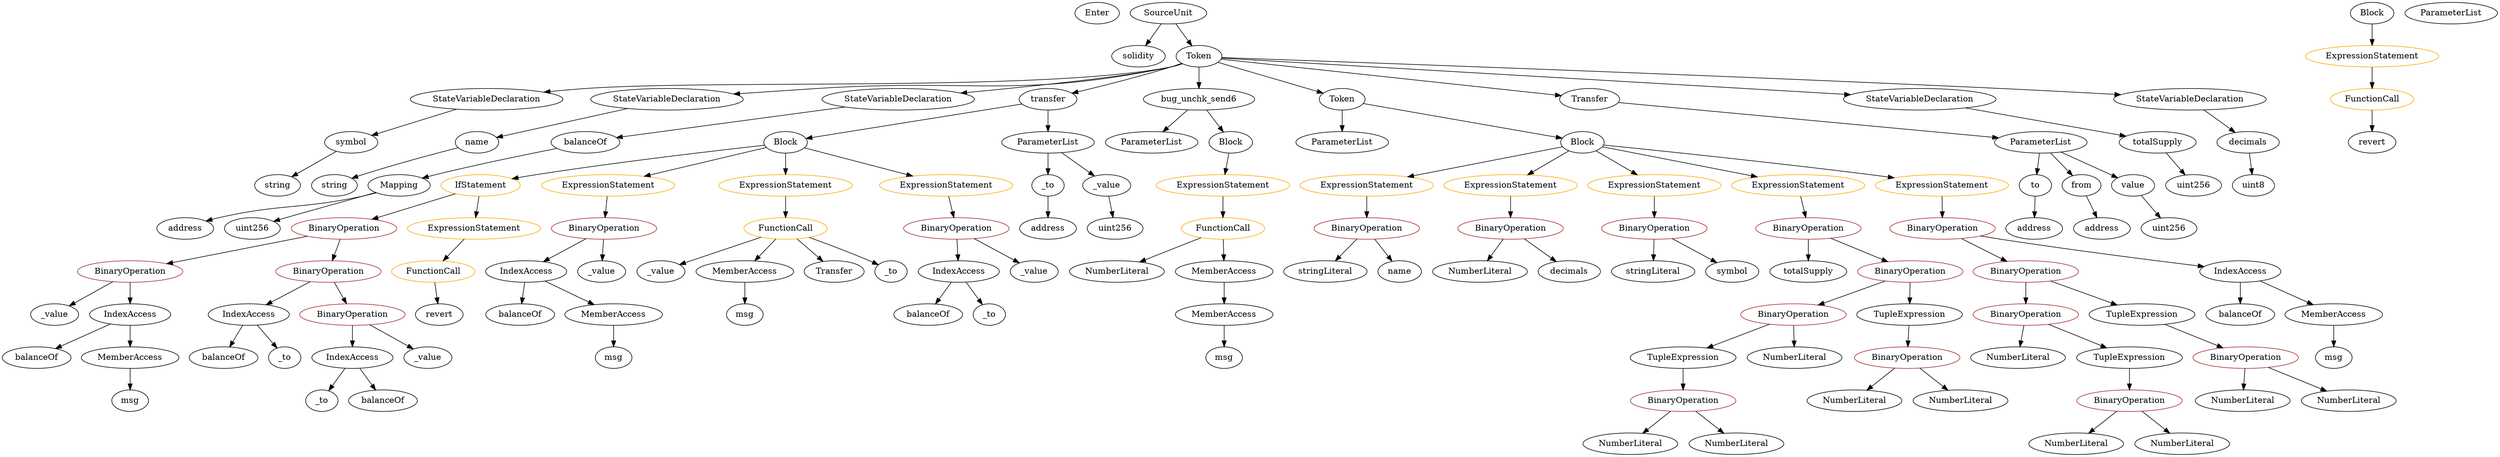 strict digraph {
	graph [bb="0,0,3559.1,756"];
	node [label="\N"];
	Enter	[height=0.5,
		pos="1607.6,738",
		width=0.83628];
	Identifier__value_4	[color=black,
		height=0.5,
		label=_value,
		pos="963.57,306",
		width=0.96103];
	VariableDeclaration_decimals	[color=black,
		height=0.5,
		label=decimals,
		pos="3207.6,522",
		width=1.1967];
	ElementaryTypeName_uint8	[color=black,
		height=0.5,
		label=uint8,
		pos="3216.6,450",
		width=0.7947];
	VariableDeclaration_decimals -> ElementaryTypeName_uint8	[pos="e,3214.4,468.1 3209.8,503.7 3210.7,496.32 3211.9,487.52 3212.9,479.25"];
	Block_Unnamed_3	[color=black,
		height=0.5,
		label=Block,
		pos="3385.6,738",
		width=0.90558];
	ExpressionStatement_Unnamed_10	[color=orange,
		height=0.5,
		label=ExpressionStatement,
		pos="3385.6,666",
		width=2.458];
	Block_Unnamed_3 -> ExpressionStatement_Unnamed_10	[pos="e,3385.6,684.1 3385.6,719.7 3385.6,712.41 3385.6,703.73 3385.6,695.54"];
	IndexAccess_Unnamed_2	[color=black,
		height=0.5,
		label=IndexAccess,
		pos="518.57,162",
		width=1.6402];
	Identifier__to	[color=black,
		height=0.5,
		label=_to,
		pos="471.57,90",
		width=0.75];
	IndexAccess_Unnamed_2 -> Identifier__to	[pos="e,482.2,106.83 507.19,144.05 501.61,135.73 494.76,125.54 488.57,116.32"];
	Identifier_balanceOf_2	[color=black,
		height=0.5,
		label=balanceOf,
		pos="565.57,90",
		width=1.3491];
	IndexAccess_Unnamed_2 -> Identifier_balanceOf_2	[pos="e,554.3,107.79 529.95,144.05 535.37,135.97 541.99,126.12 548.04,117.11"];
	NumberLiteral_Unnamed_3	[color=black,
		height=0.5,
		label=NumberLiteral,
		pos="2666.6,90",
		width=1.765];
	Identifier_revert	[color=black,
		height=0.5,
		label=revert,
		pos="639.57,234",
		width=0.87786];
	ElementaryTypeName_string	[color=black,
		height=0.5,
		label=string,
		pos="518.57,450",
		width=0.864];
	ParameterList_Unnamed_4	[color=black,
		height=0.5,
		label=ParameterList,
		pos="3497.6,738",
		width=1.7095];
	BinaryOperation_Unnamed_7	[color=brown,
		height=0.5,
		label=BinaryOperation,
		pos="2903.6,234",
		width=1.9867];
	NumberLiteral_Unnamed_5	[color=black,
		height=0.5,
		label=NumberLiteral,
		pos="2891.6,162",
		width=1.765];
	BinaryOperation_Unnamed_7 -> NumberLiteral_Unnamed_5	[pos="e,2894.5,180.1 2900.6,215.7 2899.3,208.32 2897.8,199.52 2896.4,191.25"];
	TupleExpression_Unnamed_2	[color=black,
		height=0.5,
		label=TupleExpression,
		pos="3046.6,162",
		width=2.0422];
	BinaryOperation_Unnamed_7 -> TupleExpression_Unnamed_2	[pos="e,3014.9,178.49 2935.3,217.46 2955.8,207.45 2982.6,194.32 3004.8,183.46"];
	BinaryOperation_Unnamed_12	[color=brown,
		height=0.5,
		label=BinaryOperation,
		pos="2179.6,378",
		width=1.9867];
	NumberLiteral_Unnamed_10	[color=black,
		height=0.5,
		label=NumberLiteral,
		pos="2139.6,306",
		width=1.765];
	BinaryOperation_Unnamed_12 -> NumberLiteral_Unnamed_10	[pos="e,2149.3,324.1 2169.7,359.7 2165.2,351.9 2159.9,342.51 2154.9,333.83"];
	Identifier_decimals	[color=black,
		height=0.5,
		label=decimals,
		pos="2264.6,306",
		width=1.1967];
	BinaryOperation_Unnamed_12 -> Identifier_decimals	[pos="e,2245.7,322.51 2199.7,360.41 2210.8,351.26 2224.8,339.76 2236.9,329.78"];
	NumberLiteral_Unnamed_11	[color=black,
		height=0.5,
		label=NumberLiteral,
		pos="1633.6,306",
		width=1.765];
	stringLiteral_Unnamed	[color=black,
		height=0.5,
		label=stringLiteral,
		pos="1925.6,306",
		width=1.5016];
	ExpressionStatement_Unnamed_2	[color=orange,
		height=0.5,
		label=ExpressionStatement,
		pos="1984.6,450",
		width=2.458];
	BinaryOperation_Unnamed_10	[color=brown,
		height=0.5,
		label=BinaryOperation,
		pos="1984.6,378",
		width=1.9867];
	ExpressionStatement_Unnamed_2 -> BinaryOperation_Unnamed_10	[pos="e,1984.6,396.1 1984.6,431.7 1984.6,424.41 1984.6,415.73 1984.6,407.54"];
	NumberLiteral_Unnamed_7	[color=black,
		height=0.5,
		label=NumberLiteral,
		pos="2973.6,18",
		width=1.765];
	StateVariableDeclaration_Unnamed_1	[color=black,
		height=0.5,
		label=StateVariableDeclaration,
		pos="819.57,594",
		width=2.8184];
	VariableDeclaration_symbol	[color=black,
		height=0.5,
		label=symbol,
		pos="502.57,522",
		width=1.0581];
	StateVariableDeclaration_Unnamed_1 -> VariableDeclaration_symbol	[pos="e,536.45,530.48 757.7,579.34 695.96,565.7 602.6,545.09 547.59,532.94"];
	ElementaryTypeName_string_1	[color=black,
		height=0.5,
		label=string,
		pos="438.57,450",
		width=0.864];
	VariableDeclaration_symbol -> ElementaryTypeName_string_1	[pos="e,452.59,466.34 488.05,505.12 479.83,496.13 469.4,484.72 460.23,474.7"];
	PragmaDirective_solidity	[color=black,
		height=0.5,
		label=solidity,
		pos="1663.6,666",
		width=1.0442];
	FunctionCall_Unnamed_2	[color=orange,
		height=0.5,
		label=FunctionCall,
		pos="1115.6,378",
		width=1.6125];
	FunctionCall_Unnamed_2 -> Identifier__value_4	[pos="e,988.98,318.7 1084.1,362.5 1059.4,351.14 1025.1,335.35 999.42,323.51"];
	MemberAccess_Unnamed_5	[color=black,
		height=0.5,
		label=MemberAccess,
		pos="1085.6,306",
		width=1.9174];
	FunctionCall_Unnamed_2 -> MemberAccess_Unnamed_5	[pos="e,1092.9,324.1 1108.2,359.7 1104.9,352.15 1101,343.12 1097.4,334.68"];
	Identifier_Transfer	[color=black,
		height=0.5,
		label=Transfer,
		pos="1214.6,306",
		width=1.1689];
	FunctionCall_Unnamed_2 -> Identifier_Transfer	[pos="e,1193.5,321.86 1138,361.12 1151.7,351.45 1169.3,338.99 1184.2,328.46"];
	Identifier__to_3	[color=black,
		height=0.5,
		label=_to,
		pos="1301.6,306",
		width=0.75];
	FunctionCall_Unnamed_2 -> Identifier__to_3	[pos="e,1280.4,317.43 1154.8,364.34 1185.3,354.22 1228.5,339.24 1265.6,324 1267.1,323.38 1268.6,322.72 1270.2,322.05"];
	BinaryOperation_Unnamed_9	[color=brown,
		height=0.5,
		label=BinaryOperation,
		pos="3209.6,162",
		width=1.9867];
	NumberLiteral_Unnamed_8	[color=black,
		height=0.5,
		label=NumberLiteral,
		pos="3204.6,90",
		width=1.765];
	BinaryOperation_Unnamed_9 -> NumberLiteral_Unnamed_8	[pos="e,3205.8,108.1 3208.3,143.7 3207.8,136.41 3207.2,127.73 3206.6,119.54"];
	NumberLiteral_Unnamed_9	[color=black,
		height=0.5,
		label=NumberLiteral,
		pos="3349.6,90",
		width=1.765];
	BinaryOperation_Unnamed_9 -> NumberLiteral_Unnamed_9	[pos="e,3319.1,106.25 3240.6,145.46 3260.7,135.43 3287.1,122.26 3308.8,111.38"];
	TupleExpression_Unnamed_3	[color=black,
		height=0.5,
		label=TupleExpression,
		pos="3066.6,234",
		width=2.0422];
	TupleExpression_Unnamed_3 -> BinaryOperation_Unnamed_9	[pos="e,3177.9,178.49 3098.3,217.46 3118.8,207.45 3145.6,194.32 3167.8,183.46"];
	ExpressionStatement_Unnamed_4	[color=orange,
		height=0.5,
		label=ExpressionStatement,
		pos="2179.6,450",
		width=2.458];
	ExpressionStatement_Unnamed_4 -> BinaryOperation_Unnamed_12	[pos="e,2179.6,396.1 2179.6,431.7 2179.6,424.41 2179.6,415.73 2179.6,407.54"];
	BinaryOperation_Unnamed_14	[color=brown,
		height=0.5,
		label=BinaryOperation,
		pos="184.57,306",
		width=1.9867];
	Identifier__value	[color=black,
		height=0.5,
		label=_value,
		pos="72.569,234",
		width=0.96103];
	BinaryOperation_Unnamed_14 -> Identifier__value	[pos="e,93.899,248.33 158.59,288.76 142.17,278.5 120.86,265.18 103.56,254.37"];
	IndexAccess_Unnamed_1	[color=black,
		height=0.5,
		label=IndexAccess,
		pos="184.57,234",
		width=1.6402];
	BinaryOperation_Unnamed_14 -> IndexAccess_Unnamed_1	[pos="e,184.57,252.1 184.57,287.7 184.57,280.41 184.57,271.73 184.57,263.54"];
	NumberLiteral_Unnamed_2	[color=black,
		height=0.5,
		label=NumberLiteral,
		pos="2353.6,18",
		width=1.765];
	BinaryOperation_Unnamed_6	[color=brown,
		height=0.5,
		label=BinaryOperation,
		pos="2903.6,306",
		width=1.9867];
	BinaryOperation_Unnamed_6 -> BinaryOperation_Unnamed_7	[pos="e,2903.6,252.1 2903.6,287.7 2903.6,280.41 2903.6,271.73 2903.6,263.54"];
	BinaryOperation_Unnamed_6 -> TupleExpression_Unnamed_3	[pos="e,3031.1,250.23 2938.5,289.98 2962.5,279.67 2994.7,265.88 3020.7,254.69"];
	Identifier_balanceOf_5	[color=black,
		height=0.5,
		label=balanceOf,
		pos="1358.6,234",
		width=1.3491];
	TupleExpression_Unnamed	[color=black,
		height=0.5,
		label=TupleExpression,
		pos="2425.6,162",
		width=2.0422];
	BinaryOperation_Unnamed_3	[color=brown,
		height=0.5,
		label=BinaryOperation,
		pos="2425.6,90",
		width=1.9867];
	TupleExpression_Unnamed -> BinaryOperation_Unnamed_3	[pos="e,2425.6,108.1 2425.6,143.7 2425.6,136.41 2425.6,127.73 2425.6,119.54"];
	ExpressionStatement_Unnamed_3	[color=orange,
		height=0.5,
		label=ExpressionStatement,
		pos="2374.6,450",
		width=2.458];
	BinaryOperation_Unnamed_11	[color=brown,
		height=0.5,
		label=BinaryOperation,
		pos="2379.6,378",
		width=1.9867];
	ExpressionStatement_Unnamed_3 -> BinaryOperation_Unnamed_11	[pos="e,2378.3,396.1 2375.8,431.7 2376.3,424.41 2376.9,415.73 2377.5,407.54"];
	StateVariableDeclaration_Unnamed	[color=black,
		height=0.5,
		label=StateVariableDeclaration,
		pos="1105.6,594",
		width=2.8184];
	VariableDeclaration_name	[color=black,
		height=0.5,
		label=name,
		pos="635.57,522",
		width=0.83628];
	StateVariableDeclaration_Unnamed -> VariableDeclaration_name	[pos="e,664.61,527.33 1029.5,581.68 928.71,566.66 754.39,540.7 675.91,529.01"];
	ElementaryTypeName_address	[color=black,
		height=0.5,
		label=address,
		pos="317.57,378",
		width=1.0996];
	NumberLiteral_Unnamed_4	[color=black,
		height=0.5,
		label=NumberLiteral,
		pos="2811.6,90",
		width=1.765];
	Identifier_balanceOf_4	[color=black,
		height=0.5,
		label=balanceOf,
		pos="755.57,234",
		width=1.3491];
	Identifier_balanceOf_3	[color=black,
		height=0.5,
		label=balanceOf,
		pos="320.57,162",
		width=1.3491];
	BinaryOperation_Unnamed_8	[color=brown,
		height=0.5,
		label=BinaryOperation,
		pos="3046.6,90",
		width=1.9867];
	TupleExpression_Unnamed_2 -> BinaryOperation_Unnamed_8	[pos="e,3046.6,108.1 3046.6,143.7 3046.6,136.41 3046.6,127.73 3046.6,119.54"];
	ElementaryTypeName_address_3	[color=black,
		height=0.5,
		label=address,
		pos="1533.6,378",
		width=1.0996];
	NumberLiteral_Unnamed	[color=black,
		height=0.5,
		label=NumberLiteral,
		pos="2580.6,162",
		width=1.765];
	FunctionCall_Unnamed	[color=orange,
		height=0.5,
		label=FunctionCall,
		pos="1784.6,378",
		width=1.6125];
	FunctionCall_Unnamed -> NumberLiteral_Unnamed_11	[pos="e,1665.9,321.97 1753.3,362.5 1730.9,352.12 1700.5,338.04 1676,326.66"];
	MemberAccess_Unnamed_1	[color=black,
		height=0.5,
		label=MemberAccess,
		pos="1784.6,306",
		width=1.9174];
	FunctionCall_Unnamed -> MemberAccess_Unnamed_1	[pos="e,1784.6,324.1 1784.6,359.7 1784.6,352.41 1784.6,343.73 1784.6,335.54"];
	FunctionCall_Unnamed_1	[color=orange,
		height=0.5,
		label=FunctionCall,
		pos="629.57,306",
		width=1.6125];
	FunctionCall_Unnamed_1 -> Identifier_revert	[pos="e,637.13,252.1 632.04,287.7 633.09,280.32 634.35,271.52 635.53,263.25"];
	ElementaryTypeName_uint256_1	[color=black,
		height=0.5,
		label=uint256,
		pos="412.57,378",
		width=1.0442];
	Identifier__value_1	[color=black,
		height=0.5,
		label=_value,
		pos="630.57,162",
		width=0.96103];
	BinaryOperation_Unnamed_17	[color=brown,
		height=0.5,
		label=BinaryOperation,
		pos="895.57,378",
		width=1.9867];
	IndexAccess_Unnamed_4	[color=black,
		height=0.5,
		label=IndexAccess,
		pos="764.57,306",
		width=1.6402];
	BinaryOperation_Unnamed_17 -> IndexAccess_Unnamed_4	[pos="e,792.97,322.18 866.17,361.29 847.54,351.34 823.25,338.35 803.08,327.58"];
	Identifier__value_2	[color=black,
		height=0.5,
		label=_value,
		pos="876.57,306",
		width=0.96103];
	BinaryOperation_Unnamed_17 -> Identifier__value_2	[pos="e,881.21,324.1 890.87,359.7 888.85,352.24 886.43,343.32 884.16,334.97"];
	Identifier_balanceOf_1	[color=black,
		height=0.5,
		label=balanceOf,
		pos="48.569,162",
		width=1.3491];
	Identifier__to_1	[color=black,
		height=0.5,
		label=_to,
		pos="414.57,162",
		width=0.75];
	VariableDeclaration_to	[color=black,
		height=0.5,
		label=to,
		pos="2897.6,450",
		width=0.75];
	ElementaryTypeName_address_2	[color=black,
		height=0.5,
		label=address,
		pos="2895.6,378",
		width=1.0996];
	VariableDeclaration_to -> ElementaryTypeName_address_2	[pos="e,2896.1,396.1 2897.1,431.7 2896.9,424.41 2896.6,415.73 2896.4,407.54"];
	IndexAccess_Unnamed_4 -> Identifier_balanceOf_4	[pos="e,757.77,252.1 762.34,287.7 761.4,280.32 760.26,271.52 759.2,263.25"];
	MemberAccess_Unnamed_4	[color=black,
		height=0.5,
		label=MemberAccess,
		pos="891.57,234",
		width=1.9174];
	IndexAccess_Unnamed_4 -> MemberAccess_Unnamed_4	[pos="e,863.19,250.64 792.13,289.81 810.02,279.95 833.59,266.96 853.29,256.1"];
	Block_Unnamed_2	[color=black,
		height=0.5,
		label=Block,
		pos="1115.6,522",
		width=0.90558];
	IfStatement_Unnamed	[color=orange,
		height=0.5,
		label=IfStatement,
		pos="726.57,450",
		width=1.4739];
	Block_Unnamed_2 -> IfStatement_Unnamed	[pos="e,771.87,459.66 1084.6,515.62 1030.2,506.17 914.32,485.89 816.57,468 805.66,466 794.01,463.83 782.84,461.73"];
	ExpressionStatement_Unnamed_7	[color=orange,
		height=0.5,
		label=ExpressionStatement,
		pos="913.57,450",
		width=2.458];
	Block_Unnamed_2 -> ExpressionStatement_Unnamed_7	[pos="e,956.97,466.04 1088.3,511.56 1057.5,500.88 1006.6,483.23 967.61,469.73"];
	ExpressionStatement_Unnamed_9	[color=orange,
		height=0.5,
		label=ExpressionStatement,
		pos="1115.6,450",
		width=2.458];
	Block_Unnamed_2 -> ExpressionStatement_Unnamed_9	[pos="e,1115.6,468.1 1115.6,503.7 1115.6,496.41 1115.6,487.73 1115.6,479.54"];
	ExpressionStatement_Unnamed_8	[color=orange,
		height=0.5,
		label=ExpressionStatement,
		pos="1370.6,450",
		width=2.458];
	Block_Unnamed_2 -> ExpressionStatement_Unnamed_8	[pos="e,1319.5,465.02 1144.3,513.11 1184,502.22 1256.4,482.33 1308.7,467.99"];
	VariableDeclaration_totalSupply	[color=black,
		height=0.5,
		label=totalSupply,
		pos="3075.6,522",
		width=1.4739];
	ElementaryTypeName_uint256	[color=black,
		height=0.5,
		label=uint256,
		pos="3132.6,450",
		width=1.0442];
	VariableDeclaration_totalSupply -> ElementaryTypeName_uint256	[pos="e,3119.6,466.99 3089.1,504.41 3096.1,495.83 3104.7,485.19 3112.5,475.67"];
	Parameter__to	[color=black,
		height=0.5,
		label=_to,
		pos="1533.6,450",
		width=0.75];
	Parameter__to -> ElementaryTypeName_address_3	[pos="e,1533.6,396.1 1533.6,431.7 1533.6,424.41 1533.6,415.73 1533.6,407.54"];
	IndexAccess_Unnamed	[color=black,
		height=0.5,
		label=IndexAccess,
		pos="3206.6,306",
		width=1.6402];
	Identifier_balanceOf	[color=black,
		height=0.5,
		label=balanceOf,
		pos="3206.6,234",
		width=1.3491];
	IndexAccess_Unnamed -> Identifier_balanceOf	[pos="e,3206.6,252.1 3206.6,287.7 3206.6,280.41 3206.6,271.73 3206.6,263.54"];
	MemberAccess_Unnamed	[color=black,
		height=0.5,
		label=MemberAccess,
		pos="3342.6,234",
		width=1.9174];
	IndexAccess_Unnamed -> MemberAccess_Unnamed	[pos="e,3312.5,250.48 3235.7,289.98 3255.2,279.97 3281,266.68 3302.4,255.67"];
	ExpressionStatement_Unnamed	[color=orange,
		height=0.5,
		label=ExpressionStatement,
		pos="2569.6,450",
		width=2.458];
	BinaryOperation_Unnamed	[color=brown,
		height=0.5,
		label=BinaryOperation,
		pos="2598.6,378",
		width=1.9867];
	ExpressionStatement_Unnamed -> BinaryOperation_Unnamed	[pos="e,2591.5,396.1 2576.7,431.7 2579.9,424.15 2583.6,415.12 2587.1,406.68"];
	ParameterList_Unnamed_1	[color=black,
		height=0.5,
		label=ParameterList,
		pos="1931.6,522",
		width=1.7095];
	BinaryOperation_Unnamed_13	[color=brown,
		height=0.5,
		label=BinaryOperation,
		pos="539.57,378",
		width=1.9867];
	BinaryOperation_Unnamed_13 -> BinaryOperation_Unnamed_14	[pos="e,240.72,317.5 486.67,365.61 477.63,363.71 468.34,361.78 459.57,360 388.79,345.66 307.58,330.12 251.86,319.6"];
	BinaryOperation_Unnamed_15	[color=brown,
		height=0.5,
		label=BinaryOperation,
		pos="481.57,306",
		width=1.9867];
	BinaryOperation_Unnamed_13 -> BinaryOperation_Unnamed_15	[pos="e,495.48,323.79 525.53,360.05 518.69,351.8 510.32,341.7 502.73,332.54"];
	StateVariableDeclaration_Unnamed_4	[color=black,
		height=0.5,
		label=StateVariableDeclaration,
		pos="1359.6,594",
		width=2.8184];
	VariableDeclaration_balanceOf	[color=black,
		height=0.5,
		label=balanceOf,
		pos="921.57,522",
		width=1.3491];
	StateVariableDeclaration_Unnamed_4 -> VariableDeclaration_balanceOf	[pos="e,965.71,530.05 1286.3,581.28 1199,567.34 1055.2,544.36 976.79,531.83"];
	ExpressionStatement_Unnamed_5	[color=orange,
		height=0.5,
		label=ExpressionStatement,
		pos="1785.6,450",
		width=2.458];
	ExpressionStatement_Unnamed_5 -> FunctionCall_Unnamed	[pos="e,1784.8,396.1 1785.3,431.7 1785.2,424.41 1785.1,415.73 1785,407.54"];
	FunctionDefinition_transfer	[color=black,
		height=0.5,
		label=transfer,
		pos="1533.6,594",
		width=1.0719];
	FunctionDefinition_transfer -> Block_Unnamed_2	[pos="e,1147.5,526.58 1501.2,583.65 1491.1,580.94 1479.9,578.14 1469.6,576 1358.5,553.01 1225.8,535.86 1158.8,527.91"];
	ParameterList_Unnamed_3	[color=black,
		height=0.5,
		label=ParameterList,
		pos="1533.6,522",
		width=1.7095];
	FunctionDefinition_transfer -> ParameterList_Unnamed_3	[pos="e,1533.6,540.1 1533.6,575.7 1533.6,568.41 1533.6,559.73 1533.6,551.54"];
	Identifier_msg_4	[color=black,
		height=0.5,
		label=msg,
		pos="1085.6,234",
		width=0.75];
	MemberAccess_Unnamed_5 -> Identifier_msg_4	[pos="e,1085.6,252.1 1085.6,287.7 1085.6,280.41 1085.6,271.73 1085.6,263.54"];
	FunctionDefinition_bug_unchk_send6	[color=black,
		height=0.5,
		label=bug_unchk_send6,
		pos="1753.6,594",
		width=2.1947];
	ParameterList_Unnamed_2	[color=black,
		height=0.5,
		label=ParameterList,
		pos="1674.6,522",
		width=1.7095];
	FunctionDefinition_bug_unchk_send6 -> ParameterList_Unnamed_2	[pos="e,1693.2,539.55 1734.4,576.05 1724.6,567.31 1712.4,556.49 1701.5,546.9"];
	Block_Unnamed_1	[color=black,
		height=0.5,
		label=Block,
		pos="1786.6,522",
		width=0.90558];
	FunctionDefinition_bug_unchk_send6 -> Block_Unnamed_1	[pos="e,1778.7,539.62 1761.7,575.7 1765.4,567.95 1769.8,558.64 1773.8,550.02"];
	BinaryOperation_Unnamed_3 -> NumberLiteral_Unnamed_2	[pos="e,2370.8,35.789 2408.1,72.055 2399.4,63.543 2388.6,53.068 2379,43.681"];
	NumberLiteral_Unnamed_1	[color=black,
		height=0.5,
		label=NumberLiteral,
		pos="2498.6,18",
		width=1.765];
	BinaryOperation_Unnamed_3 -> NumberLiteral_Unnamed_1	[pos="e,2481.1,35.713 2442.9,72.411 2451.9,63.757 2463.1,53.003 2473.1,43.417"];
	IfStatement_Unnamed -> BinaryOperation_Unnamed_13	[pos="e,578.31,393.5 691.83,436 662.89,425.16 621.31,409.6 588.92,397.47"];
	ExpressionStatement_Unnamed_6	[color=orange,
		height=0.5,
		label=ExpressionStatement,
		pos="717.57,378",
		width=2.458];
	IfStatement_Unnamed -> ExpressionStatement_Unnamed_6	[pos="e,719.77,396.1 724.34,431.7 723.4,424.32 722.26,415.52 721.2,407.25"];
	ExpressionStatement_Unnamed_1	[color=orange,
		height=0.5,
		label=ExpressionStatement,
		pos="2764.6,450",
		width=2.458];
	BinaryOperation_Unnamed_5	[color=brown,
		height=0.5,
		label=BinaryOperation,
		pos="2766.6,378",
		width=1.9867];
	ExpressionStatement_Unnamed_1 -> BinaryOperation_Unnamed_5	[pos="e,2766.1,396.1 2765.1,431.7 2765.3,424.41 2765.5,415.73 2765.8,407.54"];
	ElementaryTypeName_address_1	[color=black,
		height=0.5,
		label=address,
		pos="2992.6,378",
		width=1.0996];
	BinaryOperation_Unnamed_2	[color=brown,
		height=0.5,
		label=BinaryOperation,
		pos="2577.6,234",
		width=1.9867];
	BinaryOperation_Unnamed_2 -> TupleExpression_Unnamed	[pos="e,2459.1,178.45 2544.2,217.64 2522.2,207.51 2493.2,194.13 2469.3,183.15"];
	BinaryOperation_Unnamed_2 -> NumberLiteral_Unnamed	[pos="e,2579.8,180.1 2578.3,215.7 2578.6,208.41 2579,199.73 2579.3,191.54"];
	Identifier_revert_1	[color=black,
		height=0.5,
		label=revert,
		pos="3385.6,522",
		width=0.87786];
	Identifier__to_2	[color=black,
		height=0.5,
		label=_to,
		pos="1452.6,234",
		width=0.75];
	BinaryOperation_Unnamed_18	[color=brown,
		height=0.5,
		label=BinaryOperation,
		pos="1404.6,378",
		width=1.9867];
	IndexAccess_Unnamed_5	[color=black,
		height=0.5,
		label=IndexAccess,
		pos="1405.6,306",
		width=1.6402];
	BinaryOperation_Unnamed_18 -> IndexAccess_Unnamed_5	[pos="e,1405.3,324.1 1404.8,359.7 1404.9,352.41 1405,343.73 1405.2,335.54"];
	Identifier__value_3	[color=black,
		height=0.5,
		label=_value,
		pos="1517.6,306",
		width=0.96103];
	BinaryOperation_Unnamed_18 -> Identifier__value_3	[pos="e,1495.9,320.4 1430.5,360.94 1447.1,350.68 1468.6,337.32 1486.2,326.46"];
	BinaryOperation_Unnamed_4	[color=brown,
		height=0.5,
		label=BinaryOperation,
		pos="2738.6,162",
		width=1.9867];
	BinaryOperation_Unnamed_4 -> NumberLiteral_Unnamed_3	[pos="e,2683.8,107.79 2721.1,144.05 2712.4,135.54 2701.6,125.07 2692,115.68"];
	BinaryOperation_Unnamed_4 -> NumberLiteral_Unnamed_4	[pos="e,2794.1,107.71 2755.9,144.41 2764.9,135.76 2776.1,125 2786.1,115.42"];
	ParameterList_Unnamed_3 -> Parameter__to	[pos="e,1533.6,468.1 1533.6,503.7 1533.6,496.41 1533.6,487.73 1533.6,479.54"];
	Parameter__value	[color=black,
		height=0.5,
		label=_value,
		pos="1620.6,450",
		width=0.96103];
	ParameterList_Unnamed_3 -> Parameter__value	[pos="e,1602.3,465.72 1553.7,504.76 1565.5,495.27 1580.6,483.17 1593.4,472.85"];
	NumberLiteral_Unnamed_6	[color=black,
		height=0.5,
		label=NumberLiteral,
		pos="3118.6,18",
		width=1.765];
	Identifier_totalSupply	[color=black,
		height=0.5,
		label=totalSupply,
		pos="2598.6,306",
		width=1.4739];
	BinaryOperation_Unnamed -> Identifier_totalSupply	[pos="e,2598.6,324.1 2598.6,359.7 2598.6,352.41 2598.6,343.73 2598.6,335.54"];
	BinaryOperation_Unnamed_1	[color=brown,
		height=0.5,
		label=BinaryOperation,
		pos="2741.6,306",
		width=1.9867];
	BinaryOperation_Unnamed -> BinaryOperation_Unnamed_1	[pos="e,2709.9,322.49 2630.3,361.46 2650.8,351.45 2677.6,338.32 2699.8,327.46"];
	TupleExpression_Unnamed_1	[color=black,
		height=0.5,
		label=TupleExpression,
		pos="2740.6,234",
		width=2.0422];
	TupleExpression_Unnamed_1 -> BinaryOperation_Unnamed_4	[pos="e,2739.1,180.1 2740.1,215.7 2739.9,208.41 2739.6,199.73 2739.4,191.54"];
	IndexAccess_Unnamed_5 -> Identifier_balanceOf_5	[pos="e,1369.8,251.79 1394.2,288.05 1388.8,279.97 1382.2,270.12 1376.1,261.11"];
	IndexAccess_Unnamed_5 -> Identifier__to_2	[pos="e,1441.9,250.83 1416.9,288.05 1422.5,279.73 1429.4,269.54 1435.6,260.32"];
	Identifier_msg_2	[color=black,
		height=0.5,
		label=msg,
		pos="184.57,90",
		width=0.75];
	BinaryOperation_Unnamed_5 -> BinaryOperation_Unnamed_6	[pos="e,2872.9,322.66 2797.3,361.29 2816.6,351.43 2841.7,338.59 2862.7,327.88"];
	BinaryOperation_Unnamed_5 -> IndexAccess_Unnamed	[pos="e,3152.7,313.85 2819,365.37 2828.2,363.47 2837.6,361.61 2846.6,360 2949.3,341.55 3069.3,324.84 3141.5,315.31"];
	Mapping_Unnamed	[color=black,
		height=0.5,
		label=Mapping,
		pos="611.57,450",
		width=1.2105];
	VariableDeclaration_balanceOf -> Mapping_Unnamed	[pos="e,644.49,462.16 878.04,513.49 826.66,504.29 738.81,487.5 664.57,468 661.6,467.22 658.56,466.37 655.5,465.49"];
	stringLiteral_Unnamed_1	[color=black,
		height=0.5,
		label=stringLiteral,
		pos="2379.6,306",
		width=1.5016];
	BinaryOperation_Unnamed_11 -> stringLiteral_Unnamed_1	[pos="e,2379.6,324.1 2379.6,359.7 2379.6,352.41 2379.6,343.73 2379.6,335.54"];
	Identifier_symbol	[color=black,
		height=0.5,
		label=symbol,
		pos="2489.6,306",
		width=1.0581];
	BinaryOperation_Unnamed_11 -> Identifier_symbol	[pos="e,2467.5,321.02 2405.1,360.76 2420.9,350.7 2441.3,337.71 2458.1,327.01"];
	ElementaryTypeName_uint256_2	[color=black,
		height=0.5,
		label=uint256,
		pos="3087.6,378",
		width=1.0442];
	Identifier_msg_1	[color=black,
		height=0.5,
		label=msg,
		pos="1784.6,162",
		width=0.75];
	IndexAccess_Unnamed_3	[color=black,
		height=0.5,
		label=IndexAccess,
		pos="369.57,234",
		width=1.6402];
	IndexAccess_Unnamed_3 -> Identifier_balanceOf_3	[pos="e,332.32,179.79 357.71,216.05 352.05,207.97 345.15,198.12 338.85,189.11"];
	IndexAccess_Unnamed_3 -> Identifier__to_1	[pos="e,404.39,178.83 380.46,216.05 385.81,207.73 392.36,197.54 398.29,188.32"];
	Identifier_msg_3	[color=black,
		height=0.5,
		label=msg,
		pos="891.57,162",
		width=0.75];
	MemberAccess_Unnamed_4 -> Identifier_msg_3	[pos="e,891.57,180.1 891.57,215.7 891.57,208.41 891.57,199.73 891.57,191.54"];
	ExpressionStatement_Unnamed_7 -> BinaryOperation_Unnamed_17	[pos="e,899.97,396.1 909.12,431.7 907.22,424.32 904.96,415.52 902.83,407.25"];
	Identifier_name	[color=black,
		height=0.5,
		label=name,
		pos="2027.6,306",
		width=0.83628];
	MemberAccess_Unnamed_3	[color=black,
		height=0.5,
		label=MemberAccess,
		pos="184.57,162",
		width=1.9174];
	MemberAccess_Unnamed_3 -> Identifier_msg_2	[pos="e,184.57,108.1 184.57,143.7 184.57,136.41 184.57,127.73 184.57,119.54"];
	Identifier_msg	[color=black,
		height=0.5,
		label=msg,
		pos="3342.6,162",
		width=0.75];
	MemberAccess_Unnamed -> Identifier_msg	[pos="e,3342.6,180.1 3342.6,215.7 3342.6,208.41 3342.6,199.73 3342.6,191.54"];
	Block_Unnamed	[color=black,
		height=0.5,
		label=Block,
		pos="2277.6,522",
		width=0.90558];
	Block_Unnamed -> ExpressionStatement_Unnamed_2	[pos="e,2040.3,464.31 2247.9,513.9 2202,502.95 2112.9,481.66 2051.1,466.9"];
	Block_Unnamed -> ExpressionStatement_Unnamed_4	[pos="e,2203,467.76 2258.2,507.17 2245.1,497.8 2227.4,485.19 2212.2,474.29"];
	Block_Unnamed -> ExpressionStatement_Unnamed_3	[pos="e,2351.3,467.76 2296.7,507.17 2309.7,497.8 2327.2,485.19 2342.3,474.29"];
	Block_Unnamed -> ExpressionStatement_Unnamed	[pos="e,2513.8,464.38 2307.2,513.9 2352.7,502.99 2441.1,481.81 2502.6,467.05"];
	Block_Unnamed -> ExpressionStatement_Unnamed_1	[pos="e,2699.8,462.58 2309.4,517.06 2375.9,508.75 2534.2,488.49 2666.6,468 2673.7,466.89 2681.1,465.7 2688.6,464.47"];
	BinaryOperation_Unnamed_8 -> NumberLiteral_Unnamed_7	[pos="e,2991,35.713 3029.3,72.411 3020.2,63.757 3009,53.003 2999,43.417"];
	BinaryOperation_Unnamed_8 -> NumberLiteral_Unnamed_6	[pos="e,3101.3,35.789 3064,72.055 3072.8,63.543 3083.5,53.068 3093.2,43.681"];
	BinaryOperation_Unnamed_16	[color=brown,
		height=0.5,
		label=BinaryOperation,
		pos="518.57,234",
		width=1.9867];
	BinaryOperation_Unnamed_16 -> IndexAccess_Unnamed_2	[pos="e,518.57,180.1 518.57,215.7 518.57,208.41 518.57,199.73 518.57,191.54"];
	BinaryOperation_Unnamed_16 -> Identifier__value_1	[pos="e,609.24,176.33 544.55,216.76 560.97,206.5 582.28,193.18 599.58,182.37"];
	Block_Unnamed_1 -> ExpressionStatement_Unnamed_5	[pos="e,1785.8,468.1 1786.3,503.7 1786.2,496.41 1786.1,487.73 1786,479.54"];
	FunctionCall_Unnamed_3	[color=orange,
		height=0.5,
		label=FunctionCall,
		pos="3385.6,594",
		width=1.6125];
	FunctionCall_Unnamed_3 -> Identifier_revert_1	[pos="e,3385.6,540.1 3385.6,575.7 3385.6,568.41 3385.6,559.73 3385.6,551.54"];
	ExpressionStatement_Unnamed_9 -> FunctionCall_Unnamed_2	[pos="e,1115.6,396.1 1115.6,431.7 1115.6,424.41 1115.6,415.73 1115.6,407.54"];
	VariableDeclaration_name -> ElementaryTypeName_string	[pos="e,539.8,463.7 614.92,508.65 596.77,497.79 570.09,481.83 549.41,469.45"];
	MemberAccess_Unnamed_2	[color=black,
		height=0.5,
		label=MemberAccess,
		pos="1784.6,234",
		width=1.9174];
	MemberAccess_Unnamed_1 -> MemberAccess_Unnamed_2	[pos="e,1784.6,252.1 1784.6,287.7 1784.6,280.41 1784.6,271.73 1784.6,263.54"];
	ContractDefinition_Token	[color=black,
		height=0.5,
		label=Token,
		pos="1753.6,666",
		width=0.96103];
	ContractDefinition_Token -> StateVariableDeclaration_Unnamed_1	[pos="e,904.99,604.05 1728.1,653.35 1722.4,651.21 1716.4,649.26 1710.6,648 1399.6,580.61 1312.9,635.3 995.57,612 969.83,610.11 942.02,\
607.63 916.27,605.15"];
	ContractDefinition_Token -> StateVariableDeclaration_Unnamed	[pos="e,1186.6,605.14 1728,653.47 1722.4,651.32 1716.4,649.34 1710.6,648 1510.3,601.71 1454.1,632.05 1249.6,612 1232.8,610.36 1215,608.41 \
1197.8,606.44"];
	ContractDefinition_Token -> StateVariableDeclaration_Unnamed_4	[pos="e,1437.8,605.86 1728,653.78 1722.3,651.62 1716.3,649.55 1710.6,648 1685.8,641.32 1544.5,620.88 1448.9,607.42"];
	ContractDefinition_Token -> FunctionDefinition_transfer	[pos="e,1566.5,603.94 1726.9,654.03 1721.5,651.95 1715.9,649.84 1710.6,648 1665.5,632.38 1613.1,617.04 1577.1,606.91"];
	ContractDefinition_Token -> FunctionDefinition_bug_unchk_send6	[pos="e,1753.6,612.1 1753.6,647.7 1753.6,640.41 1753.6,631.73 1753.6,623.54"];
	FunctionDefinition_Token	[color=black,
		height=0.5,
		label=Token,
		pos="1931.6,594",
		width=0.96103];
	ContractDefinition_Token -> FunctionDefinition_Token	[pos="e,1904.6,605.62 1780.6,654.37 1810.9,642.46 1860.1,623.09 1894.1,609.73"];
	EventDefinition_Transfer	[color=black,
		height=0.5,
		label=Transfer,
		pos="2231.6,594",
		width=1.1689];
	ContractDefinition_Token -> EventDefinition_Transfer	[pos="e,2192.3,600.75 1786.8,660.13 1869.1,648.08 2082.8,616.79 2180.9,602.42"];
	StateVariableDeclaration_Unnamed_3	[color=black,
		height=0.5,
		label=StateVariableDeclaration,
		pos="2732.6,594",
		width=2.8184];
	ContractDefinition_Token -> StateVariableDeclaration_Unnamed_3	[pos="e,2639.7,601.64 1787.8,662.55 1921.6,652.99 2411.7,617.94 2628.4,602.45"];
	StateVariableDeclaration_Unnamed_2	[color=black,
		height=0.5,
		label=StateVariableDeclaration,
		pos="3122.6,594",
		width=2.8184];
	ContractDefinition_Token -> StateVariableDeclaration_Unnamed_2	[pos="e,3028.3,601.01 1787.9,663.48 1922.5,657.49 2427.2,634.71 2842.6,612 2900.2,608.85 2964.5,604.97 3017,601.71"];
	FunctionDefinition_Token -> ParameterList_Unnamed_1	[pos="e,1931.6,540.1 1931.6,575.7 1931.6,568.41 1931.6,559.73 1931.6,551.54"];
	FunctionDefinition_Token -> Block_Unnamed	[pos="e,2247.2,529.14 1963.5,586.54 2026.4,573.81 2166.3,545.5 2236.2,531.37"];
	ParameterList_Unnamed	[color=black,
		height=0.5,
		label=ParameterList,
		pos="2906.6,522",
		width=1.7095];
	EventDefinition_Transfer -> ParameterList_Unnamed	[pos="e,2849.2,528.95 2272.3,588.78 2384.3,577.16 2698,544.63 2837.8,530.13"];
	SourceUnit_Unnamed	[color=black,
		height=0.5,
		label=SourceUnit,
		pos="1708.6,738",
		width=1.46];
	SourceUnit_Unnamed -> PragmaDirective_solidity	[pos="e,1674.1,683.31 1697.7,720.05 1692.4,711.85 1686,701.83 1680.1,692.71"];
	SourceUnit_Unnamed -> ContractDefinition_Token	[pos="e,1743.1,683.31 1719.5,720.05 1724.7,711.85 1731.2,701.83 1737,692.71"];
	ExpressionStatement_Unnamed_10 -> FunctionCall_Unnamed_3	[pos="e,3385.6,612.1 3385.6,647.7 3385.6,640.41 3385.6,631.73 3385.6,623.54"];
	BinaryOperation_Unnamed_10 -> stringLiteral_Unnamed	[pos="e,1939.7,323.79 1970.3,360.05 1963.3,351.8 1954.8,341.7 1947.1,332.54"];
	BinaryOperation_Unnamed_10 -> Identifier_name	[pos="e,2017.6,323.31 1995,360.05 2000,351.94 2006,342.04 2011.6,333.01"];
	Mapping_Unnamed -> ElementaryTypeName_address	[pos="e,347.3,390.34 578.68,437.74 572.06,435.68 565.13,433.66 558.57,432 473.97,410.63 449.84,418.63 365.57,396 363.14,395.35 360.66,\
394.63 358.17,393.87"];
	Mapping_Unnamed -> ElementaryTypeName_uint256_1	[pos="e,441.74,389.88 578.67,437.82 547.64,427.23 499.86,410.78 458.57,396 456.52,395.27 454.43,394.51 452.32,393.75"];
	IndexAccess_Unnamed_1 -> Identifier_balanceOf_1	[pos="e,75.844,177.04 155.39,217.98 135.05,207.51 107.72,193.45 85.802,182.16"];
	IndexAccess_Unnamed_1 -> MemberAccess_Unnamed_3	[pos="e,184.57,180.1 184.57,215.7 184.57,208.41 184.57,199.73 184.57,191.54"];
	VariableDeclaration_from	[color=black,
		height=0.5,
		label=from,
		pos="2971.6,450",
		width=0.7947];
	VariableDeclaration_from -> ElementaryTypeName_address_1	[pos="e,2987.4,396.28 2976.7,432.05 2978.9,424.6 2981.6,415.64 2984.1,407.22"];
	StateVariableDeclaration_Unnamed_3 -> VariableDeclaration_totalSupply	[pos="e,3030.8,532.13 2797.5,579.75 2861.8,566.64 2959.1,546.77 3019.9,534.35"];
	MemberAccess_Unnamed_2 -> Identifier_msg_1	[pos="e,1784.6,180.1 1784.6,215.7 1784.6,208.41 1784.6,199.73 1784.6,191.54"];
	StateVariableDeclaration_Unnamed_2 -> VariableDeclaration_decimals	[pos="e,3188.6,538.59 3143.1,576.05 3154.2,566.96 3167.9,555.63 3179.9,545.78"];
	BinaryOperation_Unnamed_1 -> BinaryOperation_Unnamed_2	[pos="e,2612.7,249.99 2706.4,289.98 2682.1,279.6 2649.5,265.7 2623.2,254.47"];
	BinaryOperation_Unnamed_1 -> TupleExpression_Unnamed_1	[pos="e,2740.8,252.1 2741.3,287.7 2741.2,280.41 2741.1,271.73 2741,263.54"];
	ExpressionStatement_Unnamed_6 -> FunctionCall_Unnamed_1	[pos="e,650.07,323.31 696.27,360.05 685.08,351.16 671.2,340.11 659,330.41"];
	BinaryOperation_Unnamed_15 -> IndexAccess_Unnamed_3	[pos="e,394.63,250.67 455.59,288.76 440.25,279.18 420.64,266.92 404.02,256.53"];
	BinaryOperation_Unnamed_15 -> BinaryOperation_Unnamed_16	[pos="e,509.53,252.1 490.71,287.7 494.79,279.98 499.69,270.71 504.24,262.11"];
	ElementaryTypeName_uint256_3	[color=black,
		height=0.5,
		label=uint256,
		pos="1628.6,378",
		width=1.0442];
	Parameter__value -> ElementaryTypeName_uint256_3	[pos="e,1626.6,396.1 1622.5,431.7 1623.4,424.41 1624.4,415.73 1625.3,407.54"];
	VariableDeclaration_value	[color=black,
		height=0.5,
		label=value,
		pos="3047.6,450",
		width=0.82242];
	VariableDeclaration_value -> ElementaryTypeName_uint256_2	[pos="e,3078.1,395.63 3056.8,432.76 3061.5,424.67 3067.2,414.66 3072.4,405.49"];
	ExpressionStatement_Unnamed_8 -> BinaryOperation_Unnamed_18	[pos="e,1396.3,396.1 1379,431.7 1382.7,424.07 1387.1,414.92 1391.3,406.4"];
	ParameterList_Unnamed -> VariableDeclaration_to	[pos="e,2899.8,468.1 2904.3,503.7 2903.4,496.32 2902.3,487.52 2901.2,479.25"];
	ParameterList_Unnamed -> VariableDeclaration_from	[pos="e,2957.6,466.04 2922,504.41 2930.3,495.41 2940.8,484.13 2950,474.26"];
	ParameterList_Unnamed -> VariableDeclaration_value	[pos="e,3025.2,462.09 2936.8,505.98 2959.8,494.56 2991.5,478.86 3015,467.16"];
}
